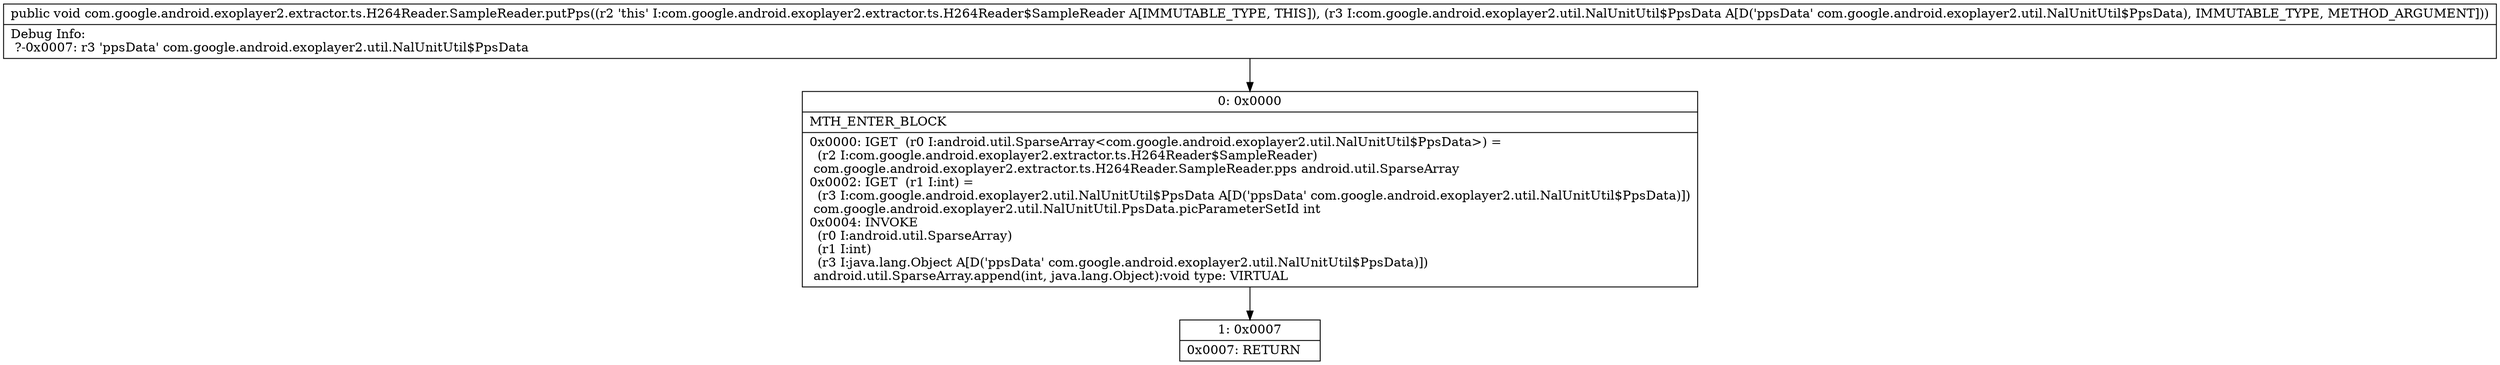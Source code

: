 digraph "CFG forcom.google.android.exoplayer2.extractor.ts.H264Reader.SampleReader.putPps(Lcom\/google\/android\/exoplayer2\/util\/NalUnitUtil$PpsData;)V" {
Node_0 [shape=record,label="{0\:\ 0x0000|MTH_ENTER_BLOCK\l|0x0000: IGET  (r0 I:android.util.SparseArray\<com.google.android.exoplayer2.util.NalUnitUtil$PpsData\>) = \l  (r2 I:com.google.android.exoplayer2.extractor.ts.H264Reader$SampleReader)\l com.google.android.exoplayer2.extractor.ts.H264Reader.SampleReader.pps android.util.SparseArray \l0x0002: IGET  (r1 I:int) = \l  (r3 I:com.google.android.exoplayer2.util.NalUnitUtil$PpsData A[D('ppsData' com.google.android.exoplayer2.util.NalUnitUtil$PpsData)])\l com.google.android.exoplayer2.util.NalUnitUtil.PpsData.picParameterSetId int \l0x0004: INVOKE  \l  (r0 I:android.util.SparseArray)\l  (r1 I:int)\l  (r3 I:java.lang.Object A[D('ppsData' com.google.android.exoplayer2.util.NalUnitUtil$PpsData)])\l android.util.SparseArray.append(int, java.lang.Object):void type: VIRTUAL \l}"];
Node_1 [shape=record,label="{1\:\ 0x0007|0x0007: RETURN   \l}"];
MethodNode[shape=record,label="{public void com.google.android.exoplayer2.extractor.ts.H264Reader.SampleReader.putPps((r2 'this' I:com.google.android.exoplayer2.extractor.ts.H264Reader$SampleReader A[IMMUTABLE_TYPE, THIS]), (r3 I:com.google.android.exoplayer2.util.NalUnitUtil$PpsData A[D('ppsData' com.google.android.exoplayer2.util.NalUnitUtil$PpsData), IMMUTABLE_TYPE, METHOD_ARGUMENT]))  | Debug Info:\l  ?\-0x0007: r3 'ppsData' com.google.android.exoplayer2.util.NalUnitUtil$PpsData\l}"];
MethodNode -> Node_0;
Node_0 -> Node_1;
}

